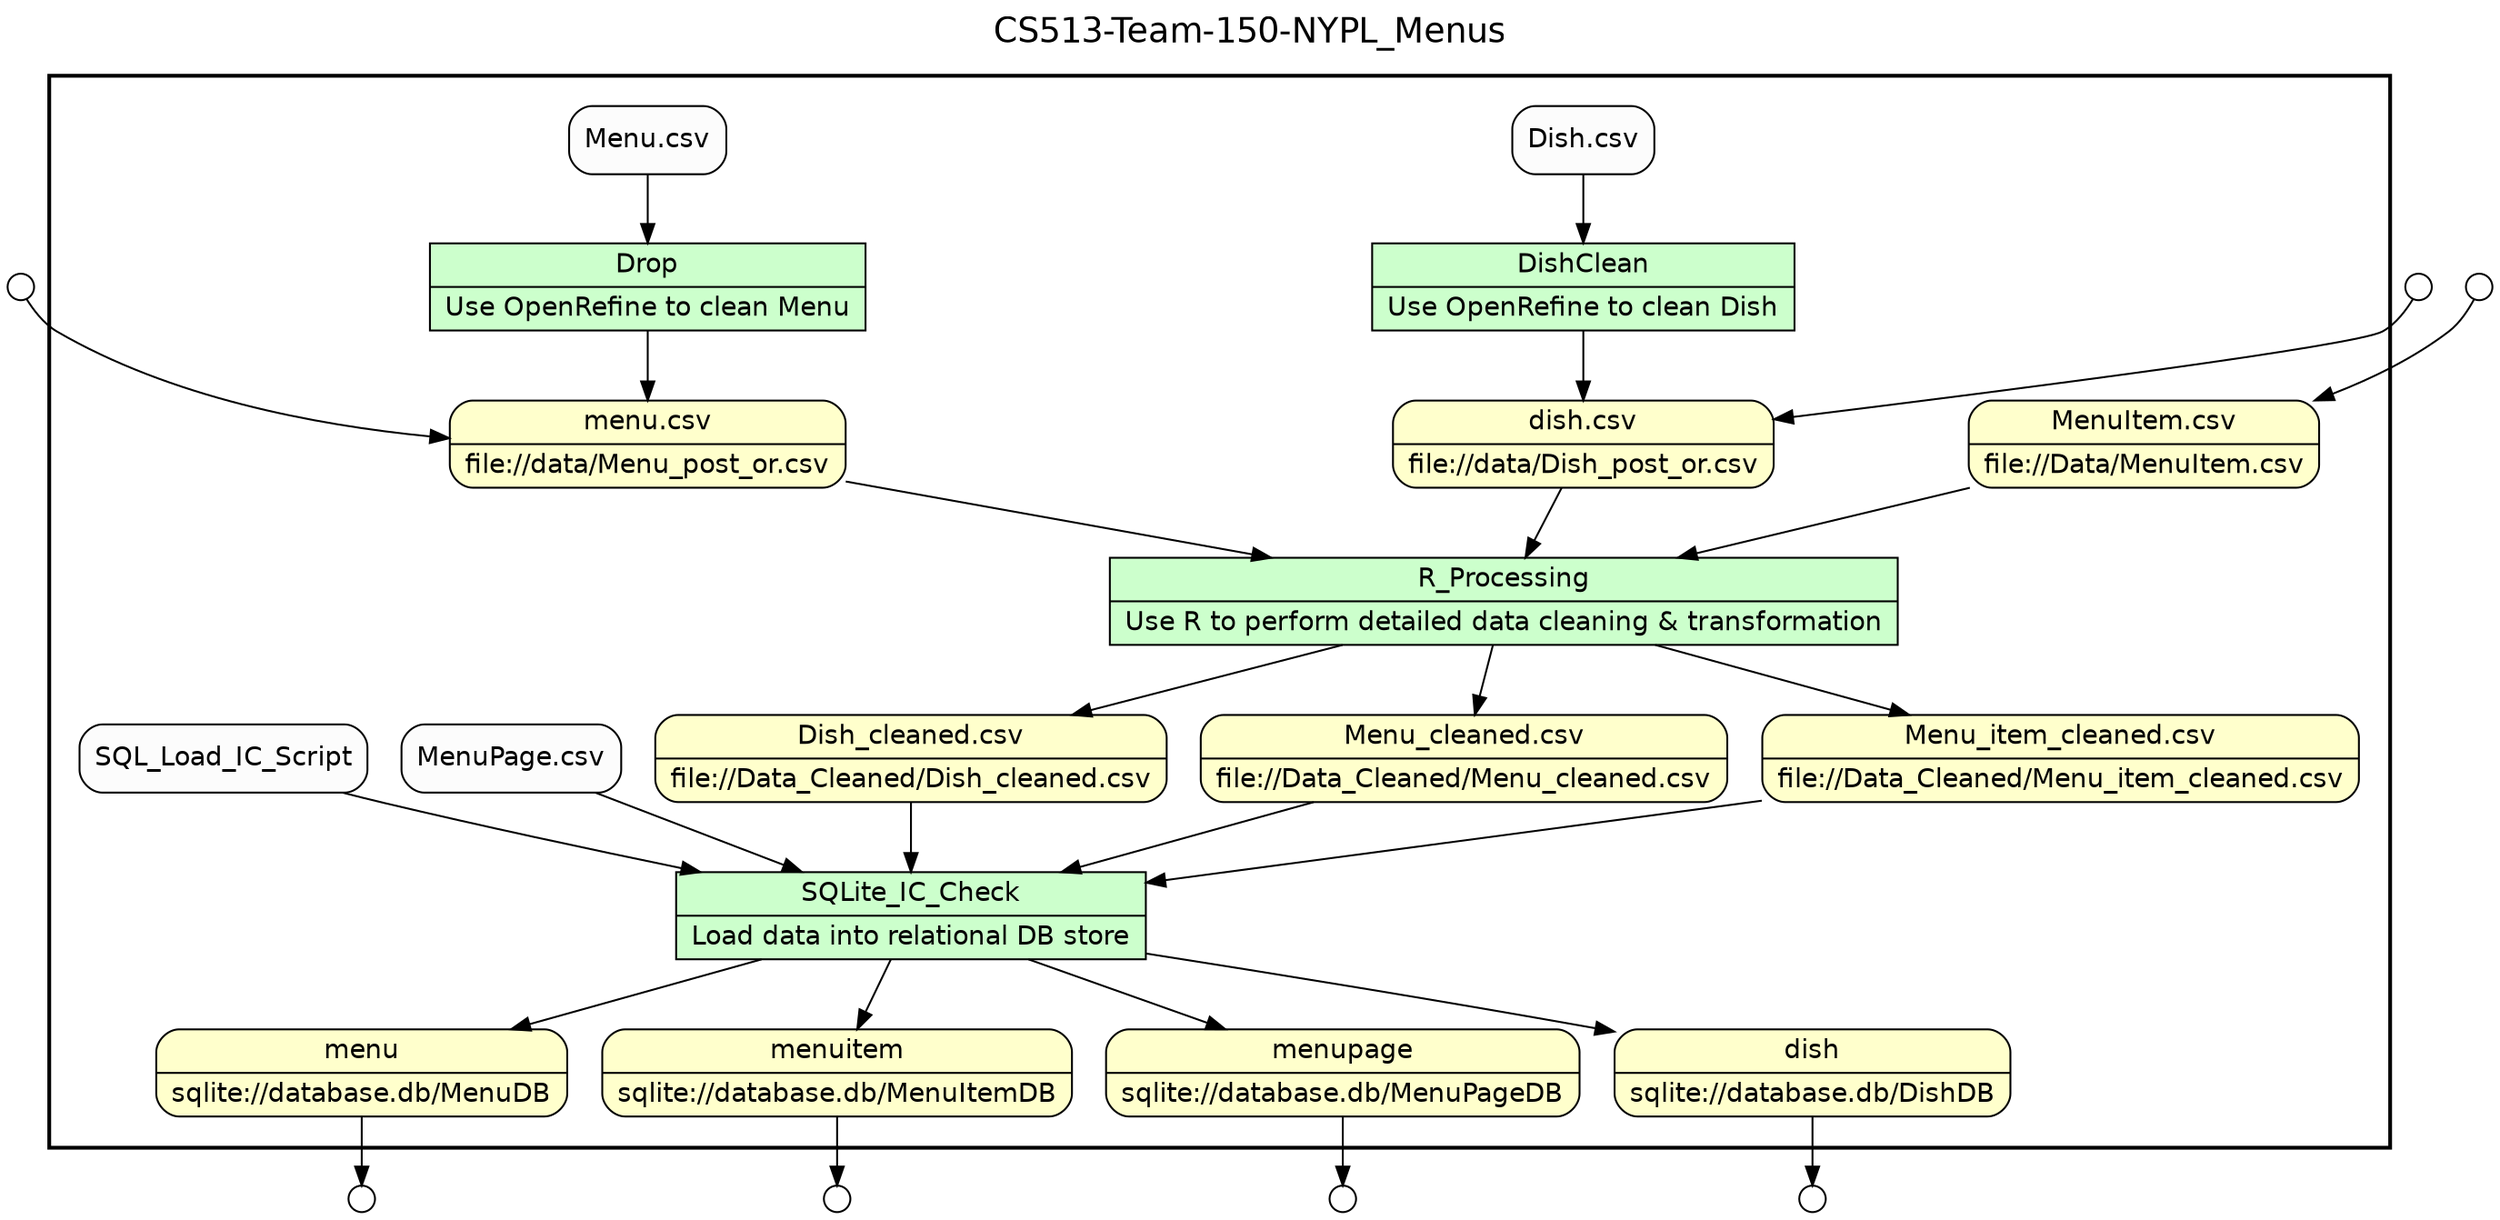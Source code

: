 
/* Start of top-level graph */
digraph Workflow {
rankdir=TB

/* Title for graph */
fontname=Helvetica; fontsize=18; labelloc=t
label="CS513-Team-150-NYPL_Menus"

/* Start of double cluster for drawing box around nodes in workflow */
subgraph cluster_workflow_box_outer { label=""; color=black; penwidth=2
subgraph cluster_workflow_box_inner { label=""; penwidth=0

/* Style for nodes representing atomic programs in workflow */
node[shape=box style=filled fillcolor="#CCFFCC" peripheries=1 fontname=Helvetica]

/* Nodes representing atomic programs in workflow */
Drop [shape=record rankdir=LR label="{<f0> Drop |<f1> Use OpenRefine to clean Menu}"];
DishClean [shape=record rankdir=LR label="{<f0> DishClean |<f1> Use OpenRefine to clean Dish}"];
R_Processing [shape=record rankdir=LR label="{<f0> R_Processing |<f1> Use R to perform detailed data cleaning & transformation}"];
SQLite_IC_Check [shape=record rankdir=LR label="{<f0> SQLite_IC_Check |<f1> Load data into relational DB store}"];

/* Style for nodes representing non-parameter data channels in workflow */
node[shape=box style="rounded,filled" fillcolor="#FFFFCC" peripheries=1 fontname=Helvetica]

/* Nodes for non-parameter data channels in workflow */
"menu.csv" [shape=record rankdir=LR label="{<f0> menu.csv |<f1> file\://data/Menu_post_or.csv}"];
"dish.csv" [shape=record rankdir=LR label="{<f0> dish.csv |<f1> file\://data/Dish_post_or.csv}"];
"MenuItem.csv" [shape=record rankdir=LR label="{<f0> MenuItem.csv |<f1> file\://Data/MenuItem.csv}"];
"Menu_cleaned.csv" [shape=record rankdir=LR label="{<f0> Menu_cleaned.csv |<f1> file\://Data_Cleaned/Menu_cleaned.csv}"];
"Menu_item_cleaned.csv" [shape=record rankdir=LR label="{<f0> Menu_item_cleaned.csv |<f1> file\://Data_Cleaned/Menu_item_cleaned.csv}"];
"Dish_cleaned.csv" [shape=record rankdir=LR label="{<f0> Dish_cleaned.csv |<f1> file\://Data_Cleaned/Dish_cleaned.csv}"];
menu [shape=record rankdir=LR label="{<f0> menu |<f1> sqlite\://database.db/MenuDB}"];
menuitem [shape=record rankdir=LR label="{<f0> menuitem |<f1> sqlite\://database.db/MenuItemDB}"];
menupage [shape=record rankdir=LR label="{<f0> menupage |<f1> sqlite\://database.db/MenuPageDB}"];
dish [shape=record rankdir=LR label="{<f0> dish |<f1> sqlite\://database.db/DishDB}"];

/* Style for nodes representing parameter channels in workflow */
node[shape=box style="rounded,filled" fillcolor="#FCFCFC" peripheries=1 fontname=Helvetica]

/* Nodes representing parameter channels in workflow */

/* Edges representing connections between programs and channels */
Drop -> "menu.csv"
"Menu.csv" -> Drop
DishClean -> "dish.csv"
"Dish.csv" -> DishClean
R_Processing -> "Menu_cleaned.csv"
R_Processing -> "Menu_item_cleaned.csv"
R_Processing -> "Dish_cleaned.csv"
"menu.csv" -> R_Processing
"dish.csv" -> R_Processing
"MenuItem.csv" -> R_Processing
SQLite_IC_Check -> menu
SQLite_IC_Check -> menuitem
SQLite_IC_Check -> menupage
SQLite_IC_Check -> dish
"Menu_cleaned.csv" -> SQLite_IC_Check
"Menu_item_cleaned.csv" -> SQLite_IC_Check
"MenuPage.csv" -> SQLite_IC_Check
"Dish_cleaned.csv" -> SQLite_IC_Check
SQL_Load_IC_Script -> SQLite_IC_Check

/* End of double cluster for drawing box around nodes in workflow */
}}

/* Style for nodes representing workflow input ports */
node[shape=circle style="rounded,filled" fillcolor="#FFFFFF" peripheries=1 fontname=Helvetica width=0.2]

/* Nodes representing workflow input ports */
"menu.csv_input_port" [label=""]
"dish.csv_input_port" [label=""]
"MenuItem.csv_input_port" [label=""]

/* Style for nodes representing workflow output ports */
node[shape=circle style="rounded,filled" fillcolor="#FFFFFF" peripheries=1 fontname=Helvetica width=0.2]

/* Nodes representing workflow output ports */
menu_output_port [label=""]
menuitem_output_port [label=""]
menupage_output_port [label=""]
dish_output_port [label=""]

/* Edges from input ports to channels */
"menu.csv_input_port" -> "menu.csv"
"dish.csv_input_port" -> "dish.csv"
"MenuItem.csv_input_port" -> "MenuItem.csv"

/* Edges from channels to output ports */
menu -> menu_output_port
menuitem -> menuitem_output_port
menupage -> menupage_output_port
dish -> dish_output_port

/* End of top-level graph */
}
